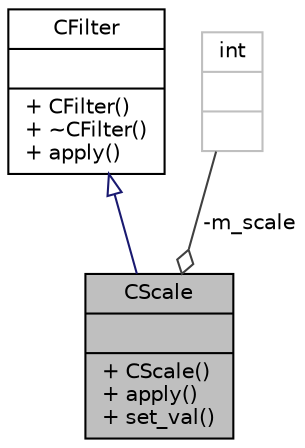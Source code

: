 digraph "CScale"
{
 // LATEX_PDF_SIZE
  edge [fontname="Helvetica",fontsize="10",labelfontname="Helvetica",labelfontsize="10"];
  node [fontname="Helvetica",fontsize="10",shape=record];
  Node1 [label="{CScale\n||+ CScale()\l+ apply()\l+ set_val()\l}",height=0.2,width=0.4,color="black", fillcolor="grey75", style="filled", fontcolor="black",tooltip=" "];
  Node2 -> Node1 [dir="back",color="midnightblue",fontsize="10",style="solid",arrowtail="onormal",fontname="Helvetica"];
  Node2 [label="{CFilter\n||+ CFilter()\l+ ~CFilter()\l+ apply()\l}",height=0.2,width=0.4,color="black", fillcolor="white", style="filled",URL="$classCFilter.html",tooltip=" "];
  Node3 -> Node1 [color="grey25",fontsize="10",style="solid",label=" -m_scale" ,arrowhead="odiamond",fontname="Helvetica"];
  Node3 [label="{int\n||}",height=0.2,width=0.4,color="grey75", fillcolor="white", style="filled",tooltip=" "];
}
